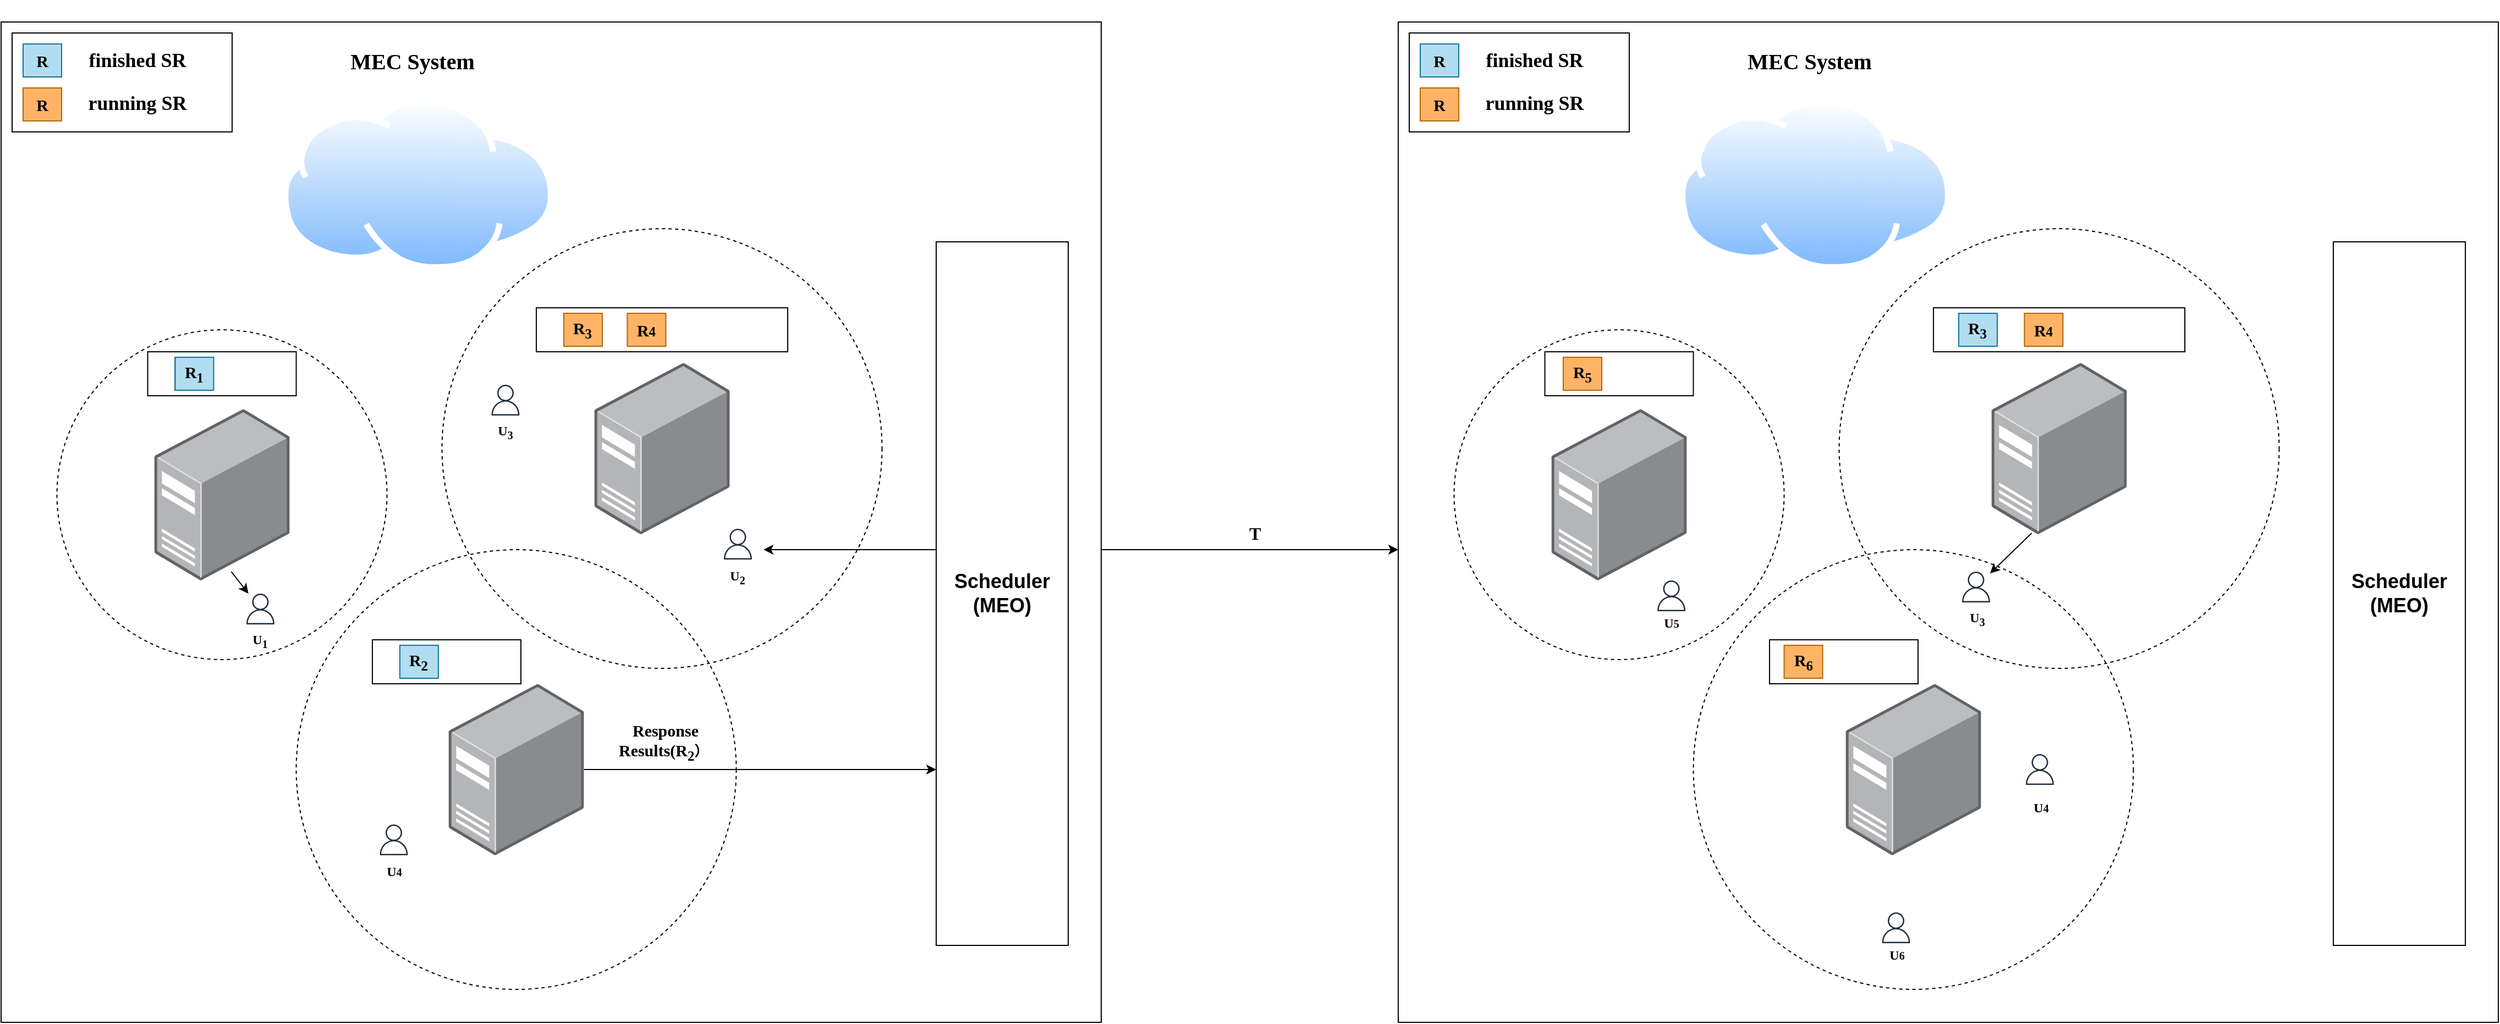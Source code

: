 <mxfile version="24.5.4" type="github">
  <diagram name="第 1 页" id="JoeD6NzNSS_i4DSreLfH">
    <mxGraphModel dx="3733" dy="1153" grid="1" gridSize="10" guides="1" tooltips="1" connect="1" arrows="1" fold="1" page="1" pageScale="1" pageWidth="827" pageHeight="1169" math="0" shadow="0">
      <root>
        <mxCell id="0" />
        <mxCell id="1" parent="0" />
        <mxCell id="dlywzHCYDAKwAIvzZoa1-96" value="" style="group" vertex="1" connectable="0" parent="1">
          <mxGeometry x="-570" y="150" width="1000" height="930" as="geometry" />
        </mxCell>
        <mxCell id="dlywzHCYDAKwAIvzZoa1-53" value="" style="rounded=0;whiteSpace=wrap;html=1;" vertex="1" parent="dlywzHCYDAKwAIvzZoa1-96">
          <mxGeometry y="20" width="1000" height="910" as="geometry" />
        </mxCell>
        <mxCell id="8uZlXo2zn4zUqa4FPAqo-15" value="&lt;font size=&quot;1&quot; face=&quot;Times New Roman&quot; style=&quot;&quot;&gt;&lt;b style=&quot;font-size: 20px;&quot;&gt;MEC System&lt;/b&gt;&lt;/font&gt;" style="text;strokeColor=none;align=center;fillColor=none;html=1;verticalAlign=middle;whiteSpace=wrap;rounded=0;" parent="dlywzHCYDAKwAIvzZoa1-96" vertex="1">
          <mxGeometry x="123.417" width="501.818" height="109.2" as="geometry" />
        </mxCell>
        <mxCell id="dlywzHCYDAKwAIvzZoa1-22" value="" style="ellipse;whiteSpace=wrap;html=1;aspect=fixed;fillColor=none;dashed=1;" vertex="1" parent="dlywzHCYDAKwAIvzZoa1-96">
          <mxGeometry x="400.77" y="208" width="400" height="400" as="geometry" />
        </mxCell>
        <mxCell id="dlywzHCYDAKwAIvzZoa1-7" value="" style="ellipse;whiteSpace=wrap;html=1;aspect=fixed;fillColor=none;dashed=1;" vertex="1" parent="dlywzHCYDAKwAIvzZoa1-96">
          <mxGeometry x="268.27" y="500" width="400" height="400" as="geometry" />
        </mxCell>
        <mxCell id="dlywzHCYDAKwAIvzZoa1-2" value="" style="ellipse;whiteSpace=wrap;html=1;aspect=fixed;fillColor=none;dashed=1;" vertex="1" parent="dlywzHCYDAKwAIvzZoa1-96">
          <mxGeometry x="50.77" y="300" width="300" height="300" as="geometry" />
        </mxCell>
        <mxCell id="8uZlXo2zn4zUqa4FPAqo-18" value="" style="image;points=[];aspect=fixed;html=1;align=center;shadow=0;dashed=0;image=img/lib/allied_telesis/computer_and_terminals/Server_Desktop.svg;" parent="dlywzHCYDAKwAIvzZoa1-96" vertex="1">
          <mxGeometry x="139.231" y="372" width="123.068" height="156" as="geometry" />
        </mxCell>
        <mxCell id="8uZlXo2zn4zUqa4FPAqo-20" value="" style="image;points=[];aspect=fixed;html=1;align=center;shadow=0;dashed=0;image=img/lib/allied_telesis/computer_and_terminals/Server_Desktop.svg;" parent="dlywzHCYDAKwAIvzZoa1-96" vertex="1">
          <mxGeometry x="539.232" y="330.0" width="123.068" height="156" as="geometry" />
        </mxCell>
        <mxCell id="8uZlXo2zn4zUqa4FPAqo-19" value="" style="image;points=[];aspect=fixed;html=1;align=center;shadow=0;dashed=0;image=img/lib/allied_telesis/computer_and_terminals/Server_Desktop.svg;" parent="dlywzHCYDAKwAIvzZoa1-96" vertex="1">
          <mxGeometry x="406.738" y="622.0" width="123.068" height="156" as="geometry" />
        </mxCell>
        <mxCell id="8uZlXo2zn4zUqa4FPAqo-22" value="" style="sketch=0;outlineConnect=0;fontColor=#232F3E;gradientColor=none;fillColor=#232F3D;strokeColor=none;dashed=0;verticalLabelPosition=bottom;verticalAlign=top;align=center;html=1;fontSize=12;fontStyle=0;aspect=fixed;pointerEvents=1;shape=mxgraph.aws4.user;" parent="dlywzHCYDAKwAIvzZoa1-96" vertex="1">
          <mxGeometry x="221.73" y="540" width="28" height="28" as="geometry" />
        </mxCell>
        <mxCell id="8uZlXo2zn4zUqa4FPAqo-23" value="&lt;font face=&quot;Times New Roman&quot; style=&quot;font-size: 12px;&quot;&gt;&lt;b style=&quot;&quot;&gt;U&lt;sub&gt;1&lt;/sub&gt;&lt;/b&gt;&lt;/font&gt;" style="text;strokeColor=none;align=center;fillColor=none;html=1;verticalAlign=middle;whiteSpace=wrap;rounded=0;" parent="dlywzHCYDAKwAIvzZoa1-96" vertex="1">
          <mxGeometry x="216.23" y="568" width="39" height="30" as="geometry" />
        </mxCell>
        <mxCell id="dlywzHCYDAKwAIvzZoa1-4" value="" style="rounded=0;whiteSpace=wrap;html=1;" vertex="1" parent="dlywzHCYDAKwAIvzZoa1-96">
          <mxGeometry x="133.27" y="320" width="135" height="40" as="geometry" />
        </mxCell>
        <mxCell id="dlywzHCYDAKwAIvzZoa1-5" value="" style="whiteSpace=wrap;html=1;aspect=fixed;" vertex="1" parent="dlywzHCYDAKwAIvzZoa1-96">
          <mxGeometry x="158.23" y="325" width="30" height="30" as="geometry" />
        </mxCell>
        <mxCell id="dlywzHCYDAKwAIvzZoa1-3" value="&lt;font size=&quot;1&quot; face=&quot;Times New Roman&quot; style=&quot;&quot;&gt;&lt;b style=&quot;font-size: 15px;&quot;&gt;R&lt;sub&gt;1&lt;/sub&gt;&lt;/b&gt;&lt;/font&gt;" style="text;strokeColor=#10739e;align=center;fillColor=#b1ddf0;html=1;verticalAlign=middle;whiteSpace=wrap;rounded=0;" vertex="1" parent="dlywzHCYDAKwAIvzZoa1-96">
          <mxGeometry x="158.23" y="325" width="35" height="30" as="geometry" />
        </mxCell>
        <mxCell id="dlywzHCYDAKwAIvzZoa1-6" value="" style="endArrow=classic;html=1;rounded=0;" edge="1" parent="dlywzHCYDAKwAIvzZoa1-96" target="8uZlXo2zn4zUqa4FPAqo-22">
          <mxGeometry width="50" height="50" relative="1" as="geometry">
            <mxPoint x="209.23" y="520" as="sourcePoint" />
            <mxPoint x="259.23" y="470" as="targetPoint" />
          </mxGeometry>
        </mxCell>
        <mxCell id="dlywzHCYDAKwAIvzZoa1-26" value="" style="sketch=0;outlineConnect=0;fontColor=#232F3E;gradientColor=none;fillColor=#232F3D;strokeColor=none;dashed=0;verticalLabelPosition=bottom;verticalAlign=top;align=center;html=1;fontSize=12;fontStyle=0;aspect=fixed;pointerEvents=1;shape=mxgraph.aws4.user;" vertex="1" parent="dlywzHCYDAKwAIvzZoa1-96">
          <mxGeometry x="655.73" y="481" width="28" height="28" as="geometry" />
        </mxCell>
        <mxCell id="dlywzHCYDAKwAIvzZoa1-25" value="&lt;font face=&quot;Times New Roman&quot; style=&quot;font-size: 12px;&quot;&gt;&lt;b style=&quot;&quot;&gt;U&lt;sub&gt;2&lt;/sub&gt;&lt;/b&gt;&lt;/font&gt;" style="text;strokeColor=none;align=center;fillColor=none;html=1;verticalAlign=middle;whiteSpace=wrap;rounded=0;" vertex="1" parent="dlywzHCYDAKwAIvzZoa1-96">
          <mxGeometry x="650.23" y="510" width="39" height="30" as="geometry" />
        </mxCell>
        <mxCell id="dlywzHCYDAKwAIvzZoa1-27" value="" style="rounded=0;whiteSpace=wrap;html=1;" vertex="1" parent="dlywzHCYDAKwAIvzZoa1-96">
          <mxGeometry x="337.5" y="582" width="135" height="40" as="geometry" />
        </mxCell>
        <mxCell id="dlywzHCYDAKwAIvzZoa1-28" value="&lt;font size=&quot;1&quot; face=&quot;Times New Roman&quot; style=&quot;&quot;&gt;&lt;b style=&quot;font-size: 15px;&quot;&gt;R&lt;sub&gt;2&lt;/sub&gt;&lt;/b&gt;&lt;/font&gt;" style="text;strokeColor=#10739e;align=center;fillColor=#b1ddf0;html=1;verticalAlign=middle;whiteSpace=wrap;rounded=0;" vertex="1" parent="dlywzHCYDAKwAIvzZoa1-96">
          <mxGeometry x="362.46" y="587" width="35" height="30" as="geometry" />
        </mxCell>
        <mxCell id="8uZlXo2zn4zUqa4FPAqo-17" value="" style="image;aspect=fixed;perimeter=ellipsePerimeter;html=1;align=center;shadow=0;dashed=0;spacingTop=3;image=img/lib/active_directory/internet_cloud.svg;" parent="dlywzHCYDAKwAIvzZoa1-96" vertex="1">
          <mxGeometry x="255.231" y="90" width="247.619" height="156" as="geometry" />
        </mxCell>
        <mxCell id="dlywzHCYDAKwAIvzZoa1-32" value="&lt;font face=&quot;Times New Roman&quot;&gt;&lt;b style=&quot;font-size: 15px;&quot;&gt;Response Results(R&lt;sub&gt;2&lt;/sub&gt;&lt;/b&gt;&lt;b style=&quot;&quot;&gt;&lt;span style=&quot;font-size: 12.5px;&quot;&gt;）&lt;/span&gt;&lt;span style=&quot;font-size: 15px;&quot;&gt;&amp;nbsp;&lt;/span&gt;&lt;/b&gt;&lt;/font&gt;" style="text;strokeColor=none;align=center;fillColor=none;html=1;verticalAlign=middle;whiteSpace=wrap;rounded=0;rotation=0;" vertex="1" parent="dlywzHCYDAKwAIvzZoa1-96">
          <mxGeometry x="539.23" y="660" width="130" height="30" as="geometry" />
        </mxCell>
        <mxCell id="dlywzHCYDAKwAIvzZoa1-38" value="" style="rounded=0;whiteSpace=wrap;html=1;" vertex="1" parent="dlywzHCYDAKwAIvzZoa1-96">
          <mxGeometry x="486.52" y="280" width="228.5" height="40" as="geometry" />
        </mxCell>
        <mxCell id="dlywzHCYDAKwAIvzZoa1-39" value="&lt;font size=&quot;1&quot; face=&quot;Times New Roman&quot; style=&quot;&quot;&gt;&lt;b style=&quot;font-size: 15px;&quot;&gt;R&lt;sub&gt;3&lt;/sub&gt;&lt;/b&gt;&lt;/font&gt;" style="text;strokeColor=#b46504;align=center;fillColor=#FFB366;html=1;verticalAlign=middle;whiteSpace=wrap;rounded=0;" vertex="1" parent="dlywzHCYDAKwAIvzZoa1-96">
          <mxGeometry x="511.48" y="285" width="35" height="30" as="geometry" />
        </mxCell>
        <mxCell id="dlywzHCYDAKwAIvzZoa1-40" value="&lt;font face=&quot;Times New Roman&quot; style=&quot;&quot;&gt;&lt;b style=&quot;font-size: 15px;&quot;&gt;R&lt;/b&gt;&lt;b style=&quot;font-size: 12.5px;&quot;&gt;4&lt;/b&gt;&lt;/font&gt;" style="text;strokeColor=#b46504;align=center;fillColor=#FFB366;html=1;verticalAlign=middle;whiteSpace=wrap;rounded=0;" vertex="1" parent="dlywzHCYDAKwAIvzZoa1-96">
          <mxGeometry x="569.23" y="285" width="35" height="30" as="geometry" />
        </mxCell>
        <mxCell id="dlywzHCYDAKwAIvzZoa1-41" value="" style="sketch=0;outlineConnect=0;fontColor=#232F3E;gradientColor=none;fillColor=#232F3D;strokeColor=none;dashed=0;verticalLabelPosition=bottom;verticalAlign=top;align=center;html=1;fontSize=12;fontStyle=0;aspect=fixed;pointerEvents=1;shape=mxgraph.aws4.user;" vertex="1" parent="dlywzHCYDAKwAIvzZoa1-96">
          <mxGeometry x="444.5" y="350" width="28" height="28" as="geometry" />
        </mxCell>
        <mxCell id="dlywzHCYDAKwAIvzZoa1-42" value="&lt;font face=&quot;Times New Roman&quot; style=&quot;font-size: 12px;&quot;&gt;&lt;b style=&quot;&quot;&gt;U&lt;sub&gt;3&lt;/sub&gt;&lt;/b&gt;&lt;/font&gt;" style="text;strokeColor=none;align=center;fillColor=none;html=1;verticalAlign=middle;whiteSpace=wrap;rounded=0;" vertex="1" parent="dlywzHCYDAKwAIvzZoa1-96">
          <mxGeometry x="439.0" y="378" width="39" height="30" as="geometry" />
        </mxCell>
        <mxCell id="dlywzHCYDAKwAIvzZoa1-43" value="" style="sketch=0;outlineConnect=0;fontColor=#232F3E;gradientColor=none;fillColor=#232F3D;strokeColor=none;dashed=0;verticalLabelPosition=bottom;verticalAlign=top;align=center;html=1;fontSize=12;fontStyle=0;aspect=fixed;pointerEvents=1;shape=mxgraph.aws4.user;" vertex="1" parent="dlywzHCYDAKwAIvzZoa1-96">
          <mxGeometry x="343.0" y="750" width="28" height="28" as="geometry" />
        </mxCell>
        <mxCell id="dlywzHCYDAKwAIvzZoa1-44" value="&lt;font face=&quot;Times New Roman&quot; style=&quot;&quot;&gt;&lt;b style=&quot;&quot;&gt;U&lt;span style=&quot;font-size: 10px;&quot;&gt;4&lt;/span&gt;&lt;/b&gt;&lt;/font&gt;" style="text;strokeColor=none;align=center;fillColor=none;html=1;verticalAlign=middle;whiteSpace=wrap;rounded=0;" vertex="1" parent="dlywzHCYDAKwAIvzZoa1-96">
          <mxGeometry x="337.5" y="778" width="39" height="30" as="geometry" />
        </mxCell>
        <mxCell id="dlywzHCYDAKwAIvzZoa1-52" value="" style="group" vertex="1" connectable="0" parent="dlywzHCYDAKwAIvzZoa1-96">
          <mxGeometry x="10" y="30" width="200" height="90" as="geometry" />
        </mxCell>
        <mxCell id="dlywzHCYDAKwAIvzZoa1-48" value="" style="rounded=0;whiteSpace=wrap;html=1;" vertex="1" parent="dlywzHCYDAKwAIvzZoa1-52">
          <mxGeometry width="200" height="90" as="geometry" />
        </mxCell>
        <mxCell id="dlywzHCYDAKwAIvzZoa1-45" value="&lt;font size=&quot;1&quot; face=&quot;Times New Roman&quot; style=&quot;&quot;&gt;&lt;b style=&quot;font-size: 15px;&quot;&gt;R&lt;/b&gt;&lt;/font&gt;" style="text;strokeColor=#10739e;align=center;fillColor=#b1ddf0;html=1;verticalAlign=middle;whiteSpace=wrap;rounded=0;" vertex="1" parent="dlywzHCYDAKwAIvzZoa1-52">
          <mxGeometry x="10" y="10" width="35" height="30" as="geometry" />
        </mxCell>
        <mxCell id="dlywzHCYDAKwAIvzZoa1-46" value="&lt;font size=&quot;1&quot; face=&quot;Times New Roman&quot; style=&quot;&quot;&gt;&lt;b style=&quot;font-size: 15px;&quot;&gt;R&lt;/b&gt;&lt;/font&gt;" style="text;strokeColor=#b46504;align=center;fillColor=#FFB366;html=1;verticalAlign=middle;whiteSpace=wrap;rounded=0;" vertex="1" parent="dlywzHCYDAKwAIvzZoa1-52">
          <mxGeometry x="10.0" y="50" width="35" height="30" as="geometry" />
        </mxCell>
        <mxCell id="dlywzHCYDAKwAIvzZoa1-50" value="&lt;font size=&quot;1&quot; face=&quot;Times New Roman&quot;&gt;&lt;b style=&quot;font-size: 18px;&quot;&gt;finished SR&lt;/b&gt;&lt;/font&gt;" style="text;strokeColor=none;align=center;fillColor=none;html=1;verticalAlign=middle;whiteSpace=wrap;rounded=0;" vertex="1" parent="dlywzHCYDAKwAIvzZoa1-52">
          <mxGeometry x="54.04" y="10" width="120" height="30" as="geometry" />
        </mxCell>
        <mxCell id="dlywzHCYDAKwAIvzZoa1-51" value="&lt;font size=&quot;1&quot; face=&quot;Times New Roman&quot;&gt;&lt;b style=&quot;font-size: 18px;&quot;&gt;running SR&lt;/b&gt;&lt;/font&gt;" style="text;strokeColor=none;align=center;fillColor=none;html=1;verticalAlign=middle;whiteSpace=wrap;rounded=0;" vertex="1" parent="dlywzHCYDAKwAIvzZoa1-52">
          <mxGeometry x="54.04" y="49.2" width="120" height="30" as="geometry" />
        </mxCell>
        <mxCell id="dlywzHCYDAKwAIvzZoa1-91" value="&lt;font style=&quot;font-size: 18px;&quot;&gt;&lt;b&gt;Scheduler&lt;/b&gt;&lt;/font&gt;&lt;div style=&quot;font-size: 18px;&quot;&gt;&lt;font style=&quot;font-size: 18px;&quot;&gt;&lt;b&gt;(MEO)&lt;/b&gt;&lt;/font&gt;&lt;/div&gt;" style="rounded=0;whiteSpace=wrap;html=1;" vertex="1" parent="dlywzHCYDAKwAIvzZoa1-96">
          <mxGeometry x="850" y="220" width="120" height="640" as="geometry" />
        </mxCell>
        <mxCell id="dlywzHCYDAKwAIvzZoa1-92" value="" style="endArrow=classic;html=1;rounded=0;entryX=0;entryY=0.75;entryDx=0;entryDy=0;" edge="1" parent="dlywzHCYDAKwAIvzZoa1-96" target="dlywzHCYDAKwAIvzZoa1-91">
          <mxGeometry width="50" height="50" relative="1" as="geometry">
            <mxPoint x="529.81" y="700" as="sourcePoint" />
            <mxPoint x="579.81" y="650" as="targetPoint" />
          </mxGeometry>
        </mxCell>
        <mxCell id="dlywzHCYDAKwAIvzZoa1-93" value="" style="endArrow=classic;html=1;rounded=0;" edge="1" parent="dlywzHCYDAKwAIvzZoa1-96">
          <mxGeometry width="50" height="50" relative="1" as="geometry">
            <mxPoint x="850" y="500" as="sourcePoint" />
            <mxPoint x="693" y="500" as="targetPoint" />
          </mxGeometry>
        </mxCell>
        <mxCell id="dlywzHCYDAKwAIvzZoa1-97" value="" style="group" vertex="1" connectable="0" parent="1">
          <mxGeometry x="700" y="150" width="1000" height="930" as="geometry" />
        </mxCell>
        <mxCell id="dlywzHCYDAKwAIvzZoa1-98" value="" style="rounded=0;whiteSpace=wrap;html=1;" vertex="1" parent="dlywzHCYDAKwAIvzZoa1-97">
          <mxGeometry y="20" width="1000" height="910" as="geometry" />
        </mxCell>
        <mxCell id="dlywzHCYDAKwAIvzZoa1-99" value="&lt;font size=&quot;1&quot; face=&quot;Times New Roman&quot; style=&quot;&quot;&gt;&lt;b style=&quot;font-size: 20px;&quot;&gt;MEC System&lt;/b&gt;&lt;/font&gt;" style="text;strokeColor=none;align=center;fillColor=none;html=1;verticalAlign=middle;whiteSpace=wrap;rounded=0;" vertex="1" parent="dlywzHCYDAKwAIvzZoa1-97">
          <mxGeometry x="123.417" width="501.818" height="109.2" as="geometry" />
        </mxCell>
        <mxCell id="dlywzHCYDAKwAIvzZoa1-100" value="" style="ellipse;whiteSpace=wrap;html=1;aspect=fixed;fillColor=none;dashed=1;" vertex="1" parent="dlywzHCYDAKwAIvzZoa1-97">
          <mxGeometry x="400.77" y="208" width="400" height="400" as="geometry" />
        </mxCell>
        <mxCell id="dlywzHCYDAKwAIvzZoa1-101" value="" style="ellipse;whiteSpace=wrap;html=1;aspect=fixed;fillColor=none;dashed=1;" vertex="1" parent="dlywzHCYDAKwAIvzZoa1-97">
          <mxGeometry x="268.27" y="500" width="400" height="400" as="geometry" />
        </mxCell>
        <mxCell id="dlywzHCYDAKwAIvzZoa1-102" value="" style="ellipse;whiteSpace=wrap;html=1;aspect=fixed;fillColor=none;dashed=1;" vertex="1" parent="dlywzHCYDAKwAIvzZoa1-97">
          <mxGeometry x="50.77" y="300" width="300" height="300" as="geometry" />
        </mxCell>
        <mxCell id="dlywzHCYDAKwAIvzZoa1-103" value="" style="image;points=[];aspect=fixed;html=1;align=center;shadow=0;dashed=0;image=img/lib/allied_telesis/computer_and_terminals/Server_Desktop.svg;" vertex="1" parent="dlywzHCYDAKwAIvzZoa1-97">
          <mxGeometry x="139.231" y="372" width="123.068" height="156" as="geometry" />
        </mxCell>
        <mxCell id="dlywzHCYDAKwAIvzZoa1-104" value="" style="image;points=[];aspect=fixed;html=1;align=center;shadow=0;dashed=0;image=img/lib/allied_telesis/computer_and_terminals/Server_Desktop.svg;" vertex="1" parent="dlywzHCYDAKwAIvzZoa1-97">
          <mxGeometry x="539.232" y="330.0" width="123.068" height="156" as="geometry" />
        </mxCell>
        <mxCell id="dlywzHCYDAKwAIvzZoa1-105" value="" style="image;points=[];aspect=fixed;html=1;align=center;shadow=0;dashed=0;image=img/lib/allied_telesis/computer_and_terminals/Server_Desktop.svg;" vertex="1" parent="dlywzHCYDAKwAIvzZoa1-97">
          <mxGeometry x="406.738" y="622.0" width="123.068" height="156" as="geometry" />
        </mxCell>
        <mxCell id="dlywzHCYDAKwAIvzZoa1-108" value="" style="rounded=0;whiteSpace=wrap;html=1;" vertex="1" parent="dlywzHCYDAKwAIvzZoa1-97">
          <mxGeometry x="133.27" y="320" width="135" height="40" as="geometry" />
        </mxCell>
        <mxCell id="dlywzHCYDAKwAIvzZoa1-114" value="" style="rounded=0;whiteSpace=wrap;html=1;" vertex="1" parent="dlywzHCYDAKwAIvzZoa1-97">
          <mxGeometry x="337.5" y="582" width="135" height="40" as="geometry" />
        </mxCell>
        <mxCell id="dlywzHCYDAKwAIvzZoa1-116" value="" style="image;aspect=fixed;perimeter=ellipsePerimeter;html=1;align=center;shadow=0;dashed=0;spacingTop=3;image=img/lib/active_directory/internet_cloud.svg;" vertex="1" parent="dlywzHCYDAKwAIvzZoa1-97">
          <mxGeometry x="255.231" y="90" width="247.619" height="156" as="geometry" />
        </mxCell>
        <mxCell id="dlywzHCYDAKwAIvzZoa1-118" value="" style="rounded=0;whiteSpace=wrap;html=1;" vertex="1" parent="dlywzHCYDAKwAIvzZoa1-97">
          <mxGeometry x="486.52" y="280" width="228.5" height="40" as="geometry" />
        </mxCell>
        <mxCell id="dlywzHCYDAKwAIvzZoa1-120" value="&lt;font face=&quot;Times New Roman&quot; style=&quot;&quot;&gt;&lt;b style=&quot;font-size: 15px;&quot;&gt;R&lt;/b&gt;&lt;b style=&quot;font-size: 12.5px;&quot;&gt;4&lt;/b&gt;&lt;/font&gt;" style="text;strokeColor=#b46504;align=center;fillColor=#FFB366;html=1;verticalAlign=middle;whiteSpace=wrap;rounded=0;" vertex="1" parent="dlywzHCYDAKwAIvzZoa1-97">
          <mxGeometry x="569.23" y="285" width="35" height="30" as="geometry" />
        </mxCell>
        <mxCell id="dlywzHCYDAKwAIvzZoa1-121" value="" style="sketch=0;outlineConnect=0;fontColor=#232F3E;gradientColor=none;fillColor=#232F3D;strokeColor=none;dashed=0;verticalLabelPosition=bottom;verticalAlign=top;align=center;html=1;fontSize=12;fontStyle=0;aspect=fixed;pointerEvents=1;shape=mxgraph.aws4.user;" vertex="1" parent="dlywzHCYDAKwAIvzZoa1-97">
          <mxGeometry x="511.23" y="520" width="28" height="28" as="geometry" />
        </mxCell>
        <mxCell id="dlywzHCYDAKwAIvzZoa1-122" value="&lt;font face=&quot;Times New Roman&quot; style=&quot;font-size: 12px;&quot;&gt;&lt;b style=&quot;&quot;&gt;U&lt;sub&gt;3&lt;/sub&gt;&lt;/b&gt;&lt;/font&gt;" style="text;strokeColor=none;align=center;fillColor=none;html=1;verticalAlign=middle;whiteSpace=wrap;rounded=0;" vertex="1" parent="dlywzHCYDAKwAIvzZoa1-97">
          <mxGeometry x="507.48" y="548" width="39" height="30" as="geometry" />
        </mxCell>
        <mxCell id="dlywzHCYDAKwAIvzZoa1-123" value="" style="sketch=0;outlineConnect=0;fontColor=#232F3E;gradientColor=none;fillColor=#232F3D;strokeColor=none;dashed=0;verticalLabelPosition=bottom;verticalAlign=top;align=center;html=1;fontSize=12;fontStyle=0;aspect=fixed;pointerEvents=1;shape=mxgraph.aws4.user;" vertex="1" parent="dlywzHCYDAKwAIvzZoa1-97">
          <mxGeometry x="569.23" y="686" width="28" height="28" as="geometry" />
        </mxCell>
        <mxCell id="dlywzHCYDAKwAIvzZoa1-124" value="&lt;font face=&quot;Times New Roman&quot; style=&quot;&quot;&gt;&lt;b style=&quot;&quot;&gt;U&lt;span style=&quot;font-size: 10px;&quot;&gt;4&lt;/span&gt;&lt;/b&gt;&lt;/font&gt;" style="text;strokeColor=none;align=center;fillColor=none;html=1;verticalAlign=middle;whiteSpace=wrap;rounded=0;" vertex="1" parent="dlywzHCYDAKwAIvzZoa1-97">
          <mxGeometry x="565.23" y="720" width="39" height="30" as="geometry" />
        </mxCell>
        <mxCell id="dlywzHCYDAKwAIvzZoa1-125" value="" style="group" vertex="1" connectable="0" parent="dlywzHCYDAKwAIvzZoa1-97">
          <mxGeometry x="10" y="30" width="200" height="90" as="geometry" />
        </mxCell>
        <mxCell id="dlywzHCYDAKwAIvzZoa1-126" value="" style="rounded=0;whiteSpace=wrap;html=1;" vertex="1" parent="dlywzHCYDAKwAIvzZoa1-125">
          <mxGeometry width="200" height="90" as="geometry" />
        </mxCell>
        <mxCell id="dlywzHCYDAKwAIvzZoa1-127" value="&lt;font size=&quot;1&quot; face=&quot;Times New Roman&quot; style=&quot;&quot;&gt;&lt;b style=&quot;font-size: 15px;&quot;&gt;R&lt;/b&gt;&lt;/font&gt;" style="text;strokeColor=#10739e;align=center;fillColor=#b1ddf0;html=1;verticalAlign=middle;whiteSpace=wrap;rounded=0;" vertex="1" parent="dlywzHCYDAKwAIvzZoa1-125">
          <mxGeometry x="10" y="10" width="35" height="30" as="geometry" />
        </mxCell>
        <mxCell id="dlywzHCYDAKwAIvzZoa1-128" value="&lt;font size=&quot;1&quot; face=&quot;Times New Roman&quot; style=&quot;&quot;&gt;&lt;b style=&quot;font-size: 15px;&quot;&gt;R&lt;/b&gt;&lt;/font&gt;" style="text;strokeColor=#b46504;align=center;fillColor=#FFB366;html=1;verticalAlign=middle;whiteSpace=wrap;rounded=0;" vertex="1" parent="dlywzHCYDAKwAIvzZoa1-125">
          <mxGeometry x="10.0" y="50" width="35" height="30" as="geometry" />
        </mxCell>
        <mxCell id="dlywzHCYDAKwAIvzZoa1-129" value="&lt;font size=&quot;1&quot; face=&quot;Times New Roman&quot;&gt;&lt;b style=&quot;font-size: 18px;&quot;&gt;finished SR&lt;/b&gt;&lt;/font&gt;" style="text;strokeColor=none;align=center;fillColor=none;html=1;verticalAlign=middle;whiteSpace=wrap;rounded=0;" vertex="1" parent="dlywzHCYDAKwAIvzZoa1-125">
          <mxGeometry x="54.04" y="10" width="120" height="30" as="geometry" />
        </mxCell>
        <mxCell id="dlywzHCYDAKwAIvzZoa1-130" value="&lt;font size=&quot;1&quot; face=&quot;Times New Roman&quot;&gt;&lt;b style=&quot;font-size: 18px;&quot;&gt;running SR&lt;/b&gt;&lt;/font&gt;" style="text;strokeColor=none;align=center;fillColor=none;html=1;verticalAlign=middle;whiteSpace=wrap;rounded=0;" vertex="1" parent="dlywzHCYDAKwAIvzZoa1-125">
          <mxGeometry x="54.04" y="49.2" width="120" height="30" as="geometry" />
        </mxCell>
        <mxCell id="dlywzHCYDAKwAIvzZoa1-131" value="&lt;font style=&quot;font-size: 18px;&quot;&gt;&lt;b&gt;Scheduler&lt;/b&gt;&lt;/font&gt;&lt;div style=&quot;font-size: 18px;&quot;&gt;&lt;font style=&quot;font-size: 18px;&quot;&gt;&lt;b&gt;(MEO)&lt;/b&gt;&lt;/font&gt;&lt;/div&gt;" style="rounded=0;whiteSpace=wrap;html=1;" vertex="1" parent="dlywzHCYDAKwAIvzZoa1-97">
          <mxGeometry x="850" y="220" width="120" height="640" as="geometry" />
        </mxCell>
        <mxCell id="dlywzHCYDAKwAIvzZoa1-138" value="" style="sketch=0;outlineConnect=0;fontColor=#232F3E;gradientColor=none;fillColor=#232F3D;strokeColor=none;dashed=0;verticalLabelPosition=bottom;verticalAlign=top;align=center;html=1;fontSize=12;fontStyle=0;aspect=fixed;pointerEvents=1;shape=mxgraph.aws4.user;" vertex="1" parent="dlywzHCYDAKwAIvzZoa1-97">
          <mxGeometry x="234.3" y="528" width="28" height="28" as="geometry" />
        </mxCell>
        <mxCell id="dlywzHCYDAKwAIvzZoa1-139" value="&lt;font face=&quot;Times New Roman&quot; style=&quot;&quot;&gt;&lt;b style=&quot;&quot;&gt;U&lt;span style=&quot;font-size: 10px;&quot;&gt;5&lt;/span&gt;&lt;/b&gt;&lt;/font&gt;" style="text;strokeColor=none;align=center;fillColor=none;html=1;verticalAlign=middle;whiteSpace=wrap;rounded=0;" vertex="1" parent="dlywzHCYDAKwAIvzZoa1-97">
          <mxGeometry x="229.27" y="552" width="39" height="30" as="geometry" />
        </mxCell>
        <mxCell id="dlywzHCYDAKwAIvzZoa1-140" value="&lt;font size=&quot;1&quot; face=&quot;Times New Roman&quot; style=&quot;&quot;&gt;&lt;b style=&quot;font-size: 15px;&quot;&gt;R&lt;sub&gt;5&lt;/sub&gt;&lt;/b&gt;&lt;/font&gt;" style="text;strokeColor=#b46504;align=center;fillColor=#FFB366;html=1;verticalAlign=middle;whiteSpace=wrap;rounded=0;" vertex="1" parent="dlywzHCYDAKwAIvzZoa1-97">
          <mxGeometry x="150" y="325" width="35" height="30" as="geometry" />
        </mxCell>
        <mxCell id="dlywzHCYDAKwAIvzZoa1-141" value="&lt;font size=&quot;1&quot; face=&quot;Times New Roman&quot; style=&quot;&quot;&gt;&lt;b style=&quot;font-size: 15px;&quot;&gt;R&lt;sub&gt;3&lt;/sub&gt;&lt;/b&gt;&lt;/font&gt;" style="text;strokeColor=#10739e;align=center;fillColor=#b1ddf0;html=1;verticalAlign=middle;whiteSpace=wrap;rounded=0;" vertex="1" parent="dlywzHCYDAKwAIvzZoa1-97">
          <mxGeometry x="509.48" y="285" width="35" height="30" as="geometry" />
        </mxCell>
        <mxCell id="dlywzHCYDAKwAIvzZoa1-142" value="" style="endArrow=classic;html=1;rounded=0;" edge="1" parent="dlywzHCYDAKwAIvzZoa1-97" target="dlywzHCYDAKwAIvzZoa1-121">
          <mxGeometry width="50" height="50" relative="1" as="geometry">
            <mxPoint x="575.77" y="485" as="sourcePoint" />
            <mxPoint x="625.77" y="435" as="targetPoint" />
          </mxGeometry>
        </mxCell>
        <mxCell id="dlywzHCYDAKwAIvzZoa1-143" value="&lt;font size=&quot;1&quot; face=&quot;Times New Roman&quot; style=&quot;&quot;&gt;&lt;b style=&quot;font-size: 15px;&quot;&gt;R&lt;sub&gt;6&lt;/sub&gt;&lt;/b&gt;&lt;/font&gt;" style="text;strokeColor=#b46504;align=center;fillColor=#FFB366;html=1;verticalAlign=middle;whiteSpace=wrap;rounded=0;" vertex="1" parent="dlywzHCYDAKwAIvzZoa1-97">
          <mxGeometry x="350.77" y="587" width="35" height="30" as="geometry" />
        </mxCell>
        <mxCell id="dlywzHCYDAKwAIvzZoa1-144" value="" style="sketch=0;outlineConnect=0;fontColor=#232F3E;gradientColor=none;fillColor=#232F3D;strokeColor=none;dashed=0;verticalLabelPosition=bottom;verticalAlign=top;align=center;html=1;fontSize=12;fontStyle=0;aspect=fixed;pointerEvents=1;shape=mxgraph.aws4.user;" vertex="1" parent="dlywzHCYDAKwAIvzZoa1-97">
          <mxGeometry x="438.53" y="830" width="28" height="28" as="geometry" />
        </mxCell>
        <mxCell id="dlywzHCYDAKwAIvzZoa1-145" value="&lt;font face=&quot;Times New Roman&quot; style=&quot;&quot;&gt;&lt;b style=&quot;&quot;&gt;U&lt;span style=&quot;font-size: 10px;&quot;&gt;6&lt;/span&gt;&lt;/b&gt;&lt;/font&gt;" style="text;strokeColor=none;align=center;fillColor=none;html=1;verticalAlign=middle;whiteSpace=wrap;rounded=0;" vertex="1" parent="dlywzHCYDAKwAIvzZoa1-97">
          <mxGeometry x="433.5" y="854" width="39" height="30" as="geometry" />
        </mxCell>
        <mxCell id="dlywzHCYDAKwAIvzZoa1-134" value="" style="endArrow=classic;html=1;rounded=0;" edge="1" parent="1">
          <mxGeometry width="50" height="50" relative="1" as="geometry">
            <mxPoint x="430" y="650" as="sourcePoint" />
            <mxPoint x="700" y="650" as="targetPoint" />
          </mxGeometry>
        </mxCell>
        <mxCell id="dlywzHCYDAKwAIvzZoa1-135" value="&lt;font size=&quot;1&quot; face=&quot;Times New Roman&quot;&gt;&lt;b style=&quot;font-size: 16px;&quot;&gt;T&lt;/b&gt;&lt;/font&gt;" style="text;strokeColor=none;align=center;fillColor=none;html=1;verticalAlign=middle;whiteSpace=wrap;rounded=0;" vertex="1" parent="1">
          <mxGeometry x="510" y="620" width="120" height="30" as="geometry" />
        </mxCell>
      </root>
    </mxGraphModel>
  </diagram>
</mxfile>
